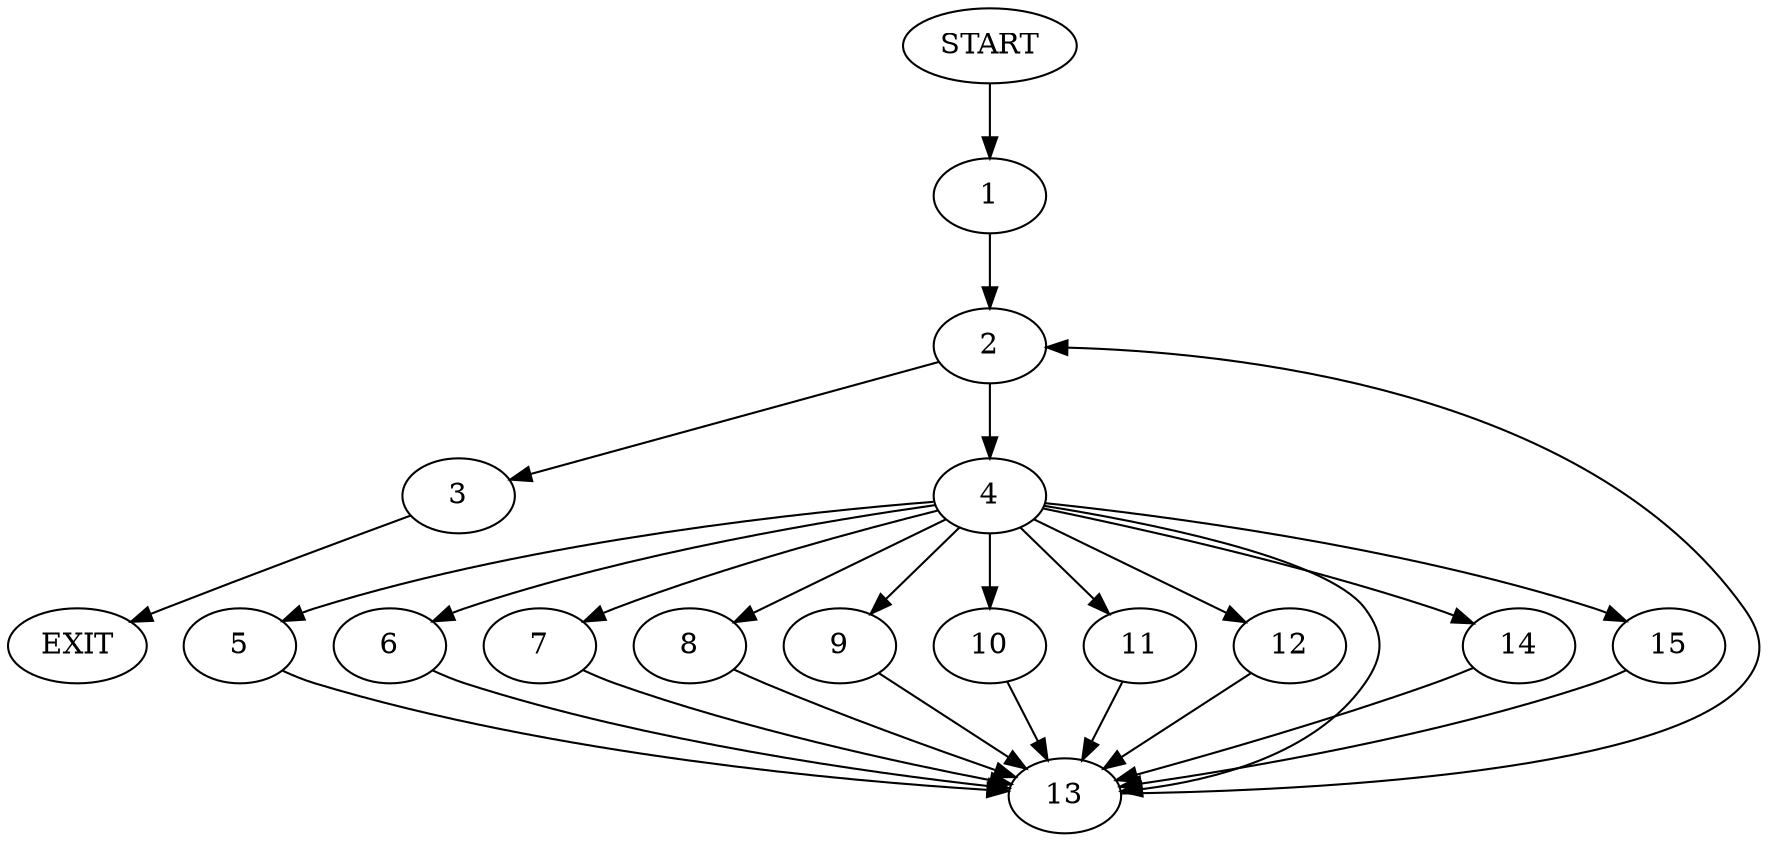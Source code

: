 digraph {
0 [label="START"]
16 [label="EXIT"]
0 -> 1
1 -> 2
2 -> 3
2 -> 4
3 -> 16
4 -> 5
4 -> 6
4 -> 7
4 -> 8
4 -> 9
4 -> 10
4 -> 11
4 -> 12
4 -> 13
4 -> 14
4 -> 15
6 -> 13
5 -> 13
8 -> 13
10 -> 13
12 -> 13
9 -> 13
11 -> 13
15 -> 13
14 -> 13
13 -> 2
7 -> 13
}
